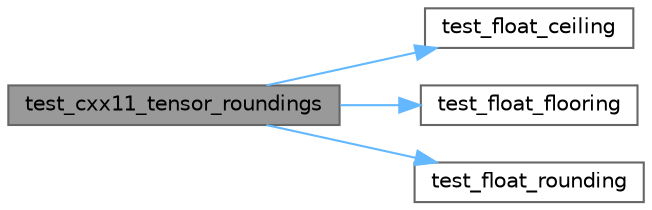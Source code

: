 digraph "test_cxx11_tensor_roundings"
{
 // LATEX_PDF_SIZE
  bgcolor="transparent";
  edge [fontname=Helvetica,fontsize=10,labelfontname=Helvetica,labelfontsize=10];
  node [fontname=Helvetica,fontsize=10,shape=box,height=0.2,width=0.4];
  rankdir="LR";
  Node1 [id="Node000001",label="test_cxx11_tensor_roundings",height=0.2,width=0.4,color="gray40", fillcolor="grey60", style="filled", fontcolor="black",tooltip=" "];
  Node1 -> Node2 [id="edge1_Node000001_Node000002",color="steelblue1",style="solid",tooltip=" "];
  Node2 [id="Node000002",label="test_float_ceiling",height=0.2,width=0.4,color="grey40", fillcolor="white", style="filled",URL="$cxx11__tensor__roundings_8cpp.html#a78fcb53c127df98809ad9092052ef5f0",tooltip=" "];
  Node1 -> Node3 [id="edge2_Node000001_Node000003",color="steelblue1",style="solid",tooltip=" "];
  Node3 [id="Node000003",label="test_float_flooring",height=0.2,width=0.4,color="grey40", fillcolor="white", style="filled",URL="$cxx11__tensor__roundings_8cpp.html#a50b1c5eda1fabdd09c7855ba3a6fb34d",tooltip=" "];
  Node1 -> Node4 [id="edge3_Node000001_Node000004",color="steelblue1",style="solid",tooltip=" "];
  Node4 [id="Node000004",label="test_float_rounding",height=0.2,width=0.4,color="grey40", fillcolor="white", style="filled",URL="$cxx11__tensor__roundings_8cpp.html#a498ccbe1836bd8900cc12f4550acef09",tooltip=" "];
}
